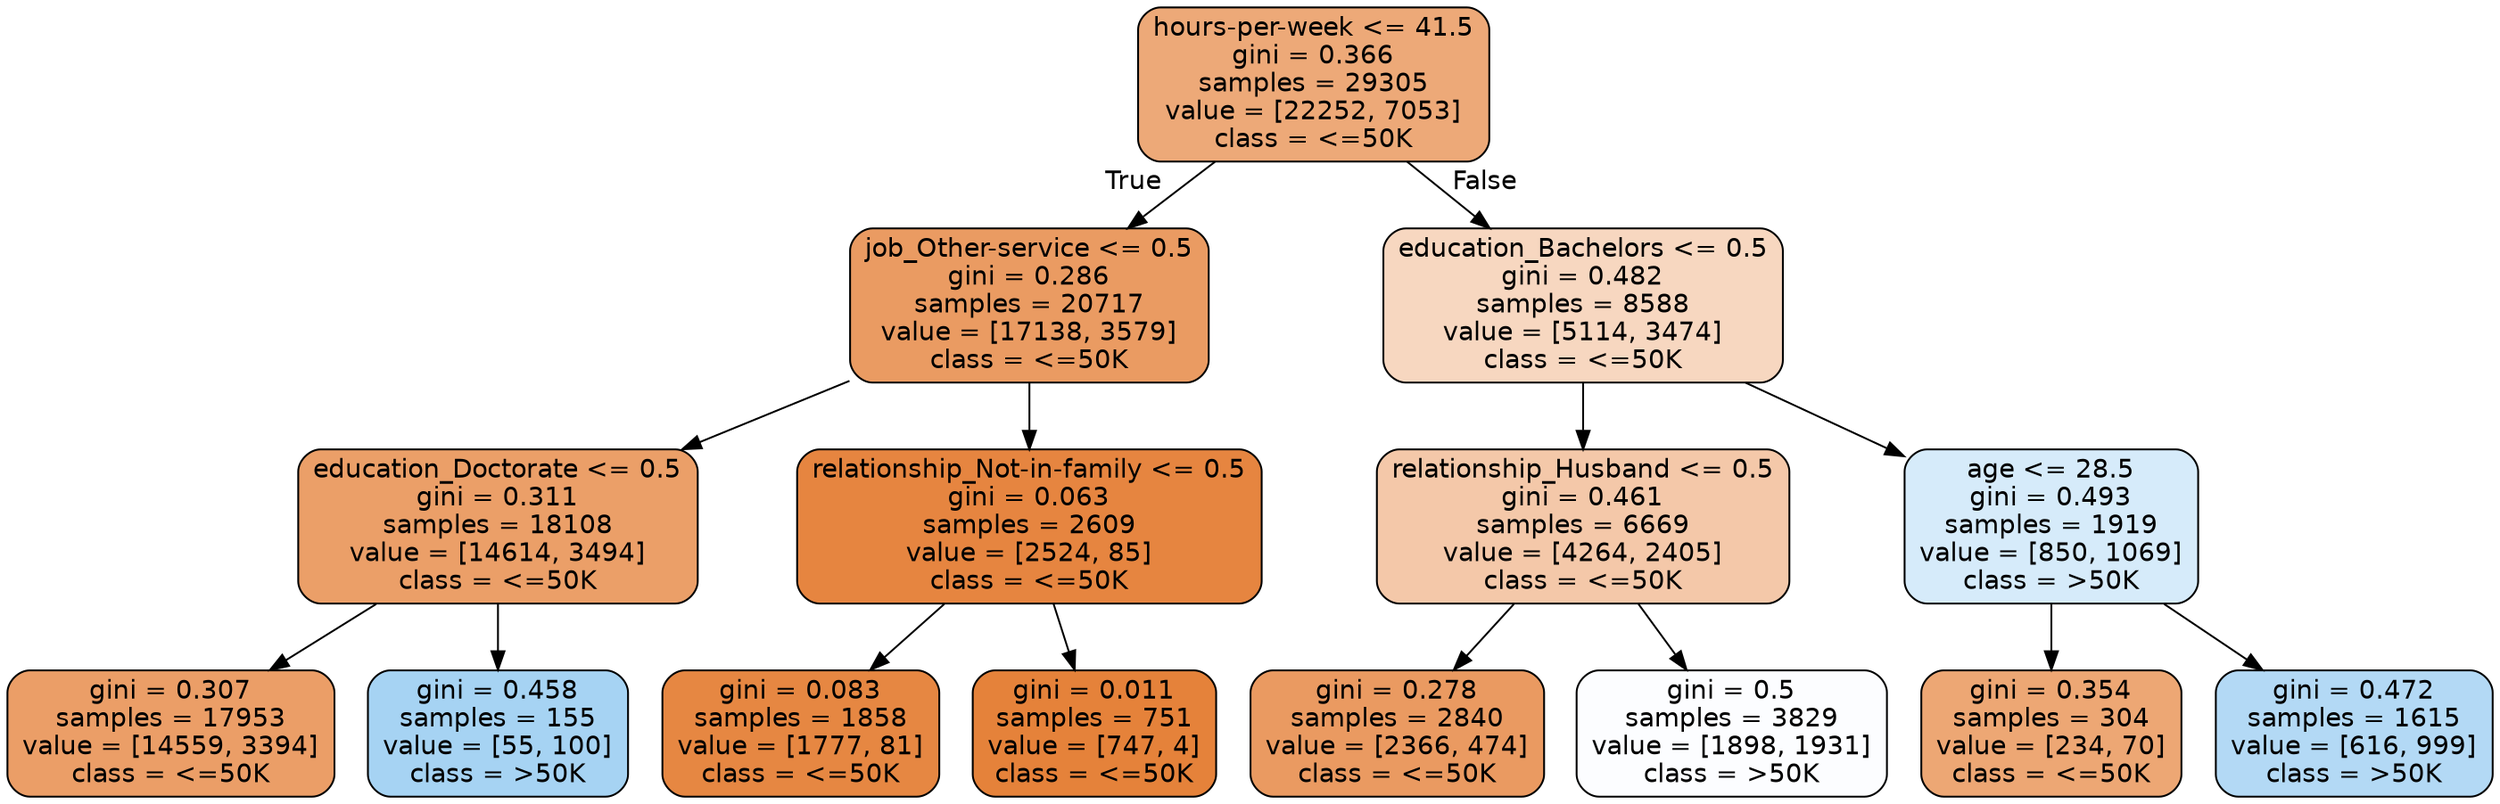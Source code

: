 digraph Tree {
node [shape=box, style="filled, rounded", color="black", fontname=helvetica] ;
edge [fontname=helvetica] ;
0 [label="hours-per-week <= 41.5\ngini = 0.366\nsamples = 29305\nvalue = [22252, 7053]\nclass = <=50K", fillcolor="#eda978"] ;
1 [label="job_Other-service <= 0.5\ngini = 0.286\nsamples = 20717\nvalue = [17138, 3579]\nclass = <=50K", fillcolor="#ea9b62"] ;
0 -> 1 [labeldistance=2.5, labelangle=45, headlabel="True"] ;
2 [label="education_Doctorate <= 0.5\ngini = 0.311\nsamples = 18108\nvalue = [14614, 3494]\nclass = <=50K", fillcolor="#eb9f68"] ;
1 -> 2 ;
3 [label="gini = 0.307\nsamples = 17953\nvalue = [14559, 3394]\nclass = <=50K", fillcolor="#eb9e67"] ;
2 -> 3 ;
4 [label="gini = 0.458\nsamples = 155\nvalue = [55, 100]\nclass = >50K", fillcolor="#a6d3f3"] ;
2 -> 4 ;
5 [label="relationship_Not-in-family <= 0.5\ngini = 0.063\nsamples = 2609\nvalue = [2524, 85]\nclass = <=50K", fillcolor="#e68540"] ;
1 -> 5 ;
6 [label="gini = 0.083\nsamples = 1858\nvalue = [1777, 81]\nclass = <=50K", fillcolor="#e68742"] ;
5 -> 6 ;
7 [label="gini = 0.011\nsamples = 751\nvalue = [747, 4]\nclass = <=50K", fillcolor="#e5823a"] ;
5 -> 7 ;
8 [label="education_Bachelors <= 0.5\ngini = 0.482\nsamples = 8588\nvalue = [5114, 3474]\nclass = <=50K", fillcolor="#f7d7c0"] ;
0 -> 8 [labeldistance=2.5, labelangle=-45, headlabel="False"] ;
9 [label="relationship_Husband <= 0.5\ngini = 0.461\nsamples = 6669\nvalue = [4264, 2405]\nclass = <=50K", fillcolor="#f4c8a9"] ;
8 -> 9 ;
10 [label="gini = 0.278\nsamples = 2840\nvalue = [2366, 474]\nclass = <=50K", fillcolor="#ea9a61"] ;
9 -> 10 ;
11 [label="gini = 0.5\nsamples = 3829\nvalue = [1898, 1931]\nclass = >50K", fillcolor="#fcfdff"] ;
9 -> 11 ;
12 [label="age <= 28.5\ngini = 0.493\nsamples = 1919\nvalue = [850, 1069]\nclass = >50K", fillcolor="#d6ebfa"] ;
8 -> 12 ;
13 [label="gini = 0.354\nsamples = 304\nvalue = [234, 70]\nclass = <=50K", fillcolor="#eda774"] ;
12 -> 13 ;
14 [label="gini = 0.472\nsamples = 1615\nvalue = [616, 999]\nclass = >50K", fillcolor="#b3d9f5"] ;
12 -> 14 ;
}